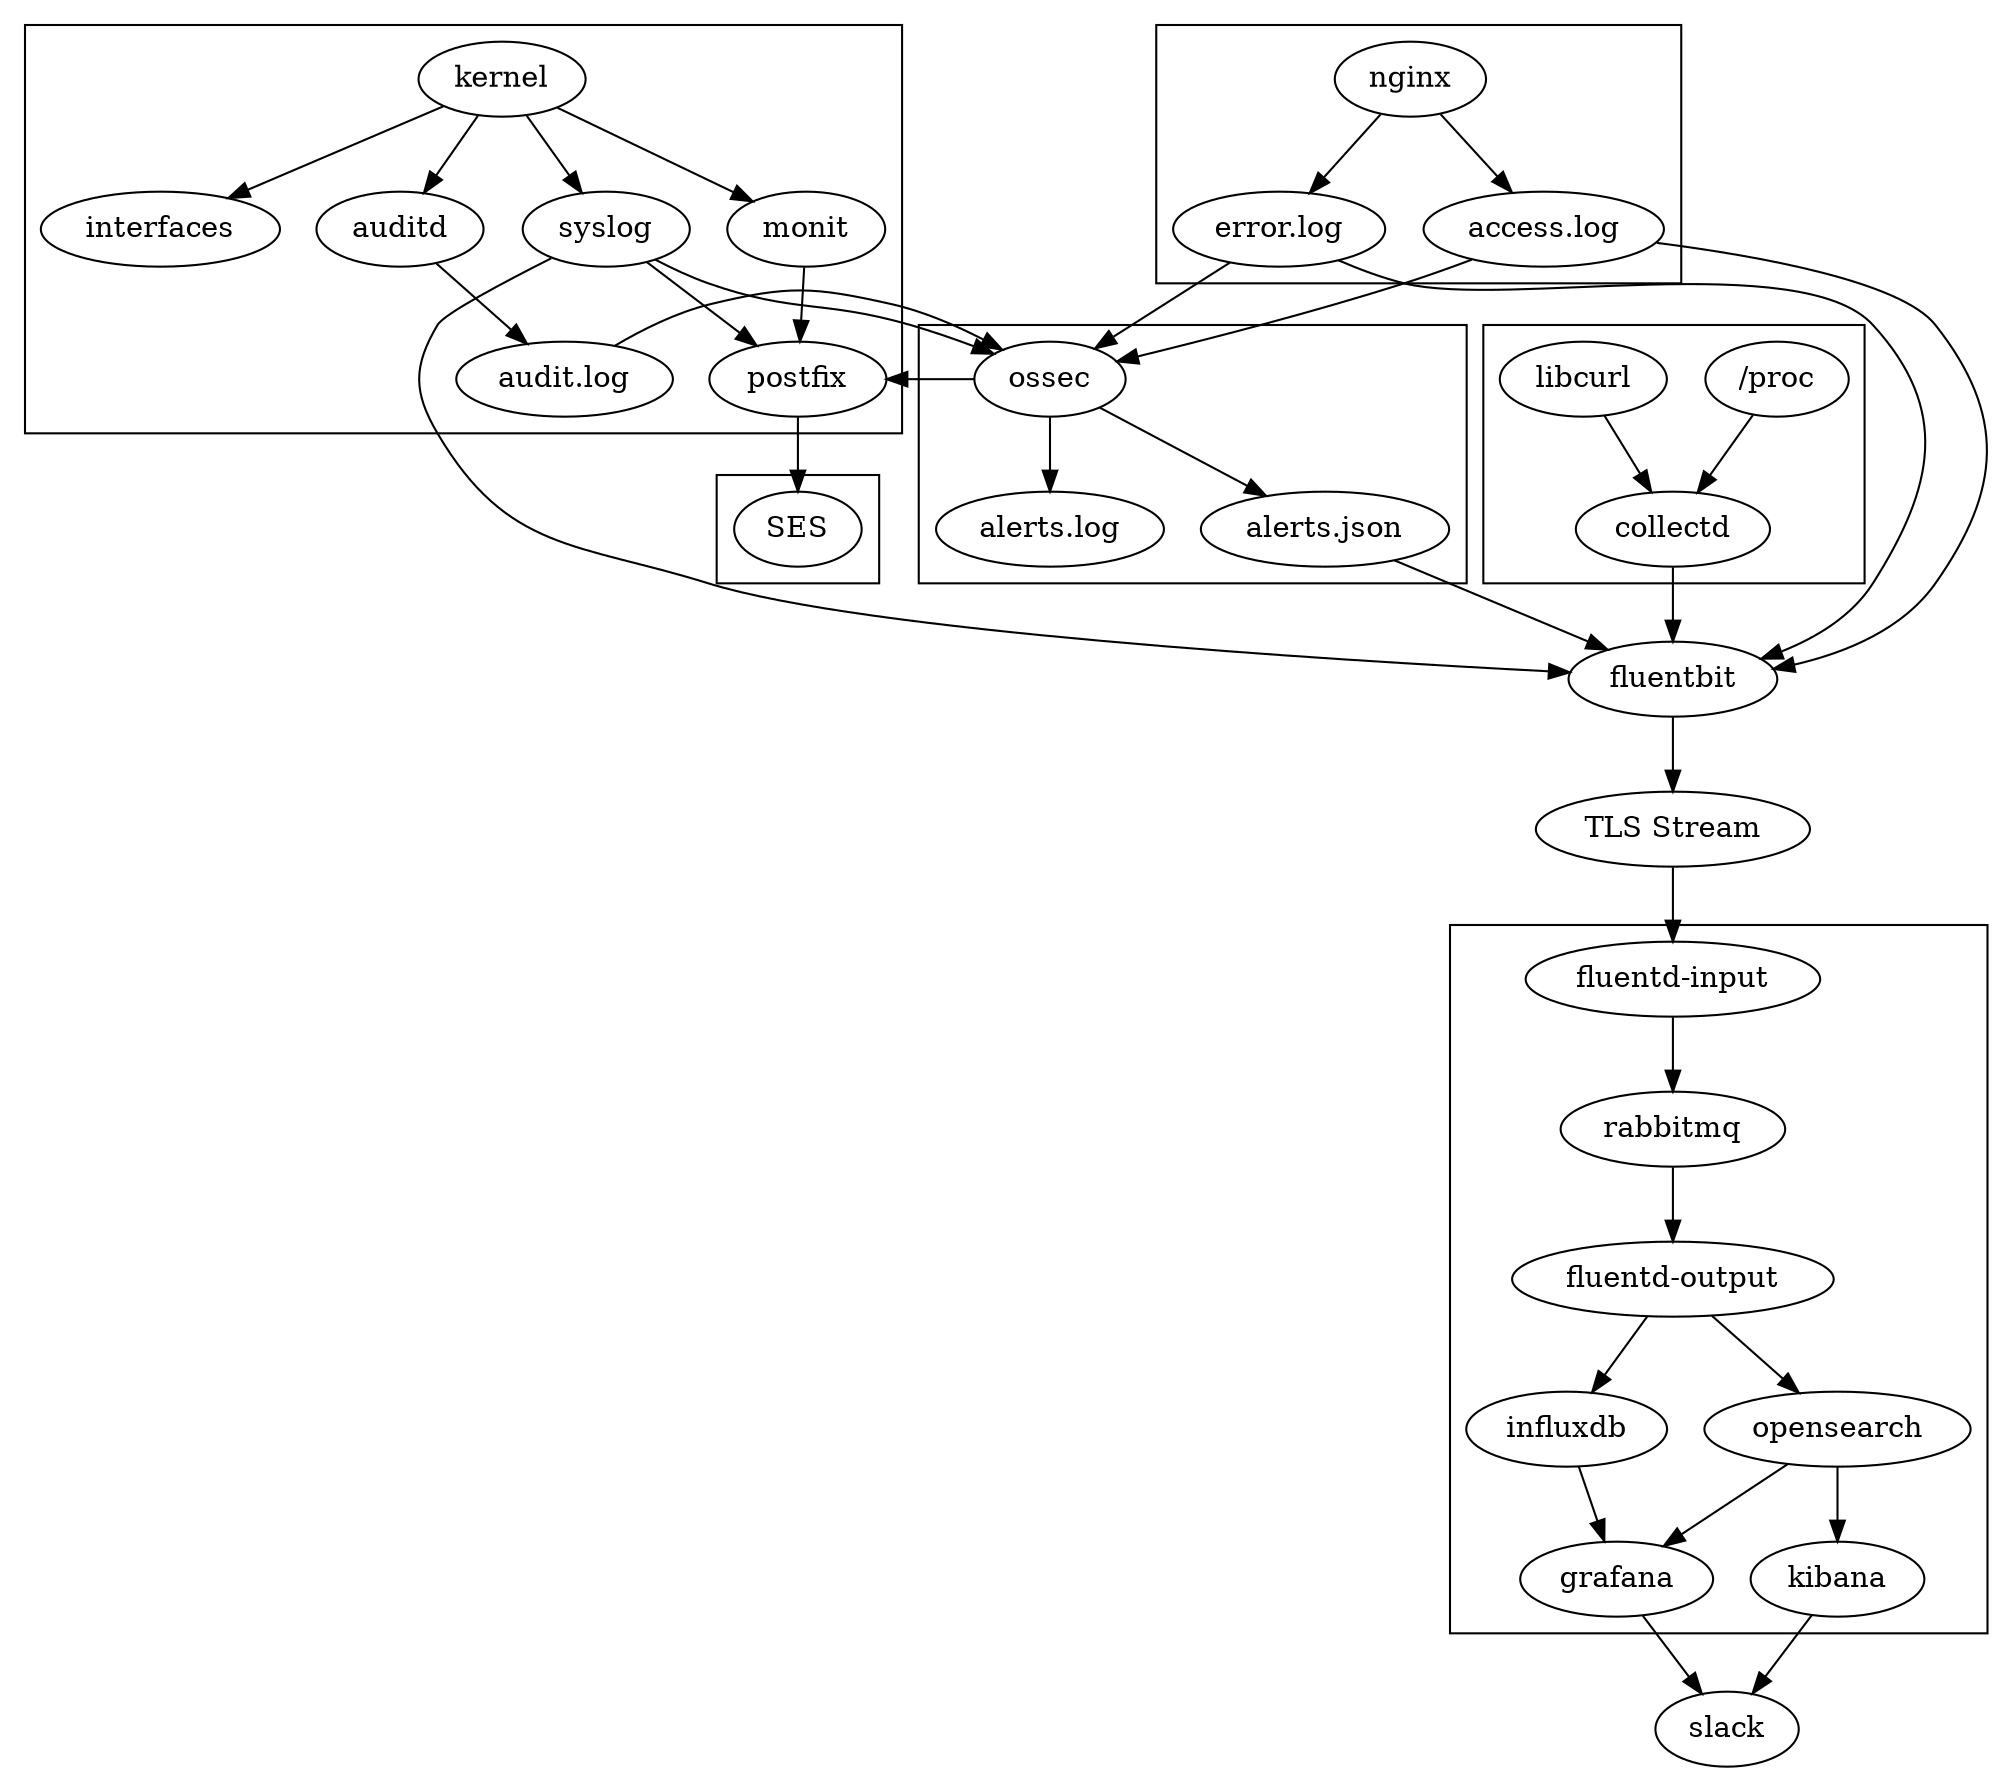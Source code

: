 digraph system {

    subgraph cluster_core {
        "kernel"
        "interfaces"
        "syslog"
        "auditd"
        "audit.log"
        "monit"
        "postfix"
    }
    subgraph cluster_collectd {
        "/proc"
        "libcurl"
        "collectd"
    }

    subgraph cluster_ossec {
        "ossec"
        "alerts.log"
        "alerts.json"
    }

    subgraph cluster_nginx {
        "nginx"
        "access.log"
        "error.log"
    }

    subgraph cluster_alerts {
        "SES"
    }

    subgraph cluster_backend {
        "fluentd-input"
        "rabbitmq"
        "fluentd-output"
        "influxdb"
        "opensearch"
        "grafana"
        "kibana"
    }


    ## The core pieces...
    "kernel" -> "interfaces"
    "kernel" -> "auditd"
    "kernel" -> "syslog"
    "syslog" -> "postfix"

    ## System Monitoring
    "/proc" -> "collectd"
    "libcurl" -> "collectd"
    "collectd" -> "fluentbit"
    "kernel" -> "monit"
    "monit" -> "postfix"
    "grafana" -> "slack"
    "kibana" -> "slack"

    ## Nginx pieces
    "nginx" -> "access.log"
    "access.log" -> "fluentbit"
    "error.log" -> "fluentbit"
    "nginx" -> "error.log"
    "access.log" -> "ossec"
    "error.log" -> "ossec"

    ## Audit logs
    "auditd" -> "audit.log"
    "audit.log" -> "ossec"

    ## Syslog
    "syslog" -> "ossec"
    "syslog" -> "fluentbit"

    ## Ossec outputs to the alert streams
    "ossec" -> "alerts.json"
    "ossec" -> "alerts.log"
    "ossec" -> "postfix"
    "postfix" -> "SES"
    "alerts.json" -> "fluentbit"
    "fluentbit" -> "TLS Stream"

    ## The backend, typically a docker box/K8s cluster
    "TLS Stream" -> "fluentd-input"
    "fluentd-input" -> "rabbitmq"
    "rabbitmq" -> "fluentd-output"

    "fluentd-output" -> "opensearch"
    "fluentd-output" -> "influxdb"

    "opensearch" -> "kibana"
    "opensearch" -> "grafana"
    "influxdb" -> "grafana"


} 
